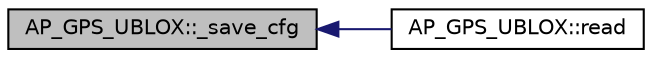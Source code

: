 digraph "AP_GPS_UBLOX::_save_cfg"
{
 // INTERACTIVE_SVG=YES
  edge [fontname="Helvetica",fontsize="10",labelfontname="Helvetica",labelfontsize="10"];
  node [fontname="Helvetica",fontsize="10",shape=record];
  rankdir="LR";
  Node1 [label="AP_GPS_UBLOX::_save_cfg",height=0.2,width=0.4,color="black", fillcolor="grey75", style="filled", fontcolor="black"];
  Node1 -> Node2 [dir="back",color="midnightblue",fontsize="10",style="solid",fontname="Helvetica"];
  Node2 [label="AP_GPS_UBLOX::read",height=0.2,width=0.4,color="black", fillcolor="white", style="filled",URL="$classAP__GPS__UBLOX.html#a09825f5ca37ee9bdb5e0939a4073a84e"];
}
